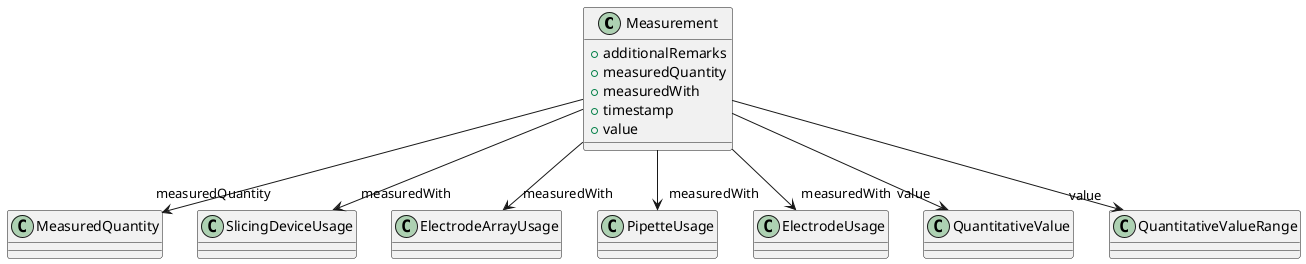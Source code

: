 @startuml
class Measurement {
+additionalRemarks
+measuredQuantity
+measuredWith
+timestamp
+value

}
Measurement -d-> "measuredQuantity" MeasuredQuantity
Measurement -d-> "measuredWith" SlicingDeviceUsage
Measurement -d-> "measuredWith" ElectrodeArrayUsage
Measurement -d-> "measuredWith" PipetteUsage
Measurement -d-> "measuredWith" ElectrodeUsage
Measurement -d-> "value" QuantitativeValue
Measurement -d-> "value" QuantitativeValueRange

@enduml
